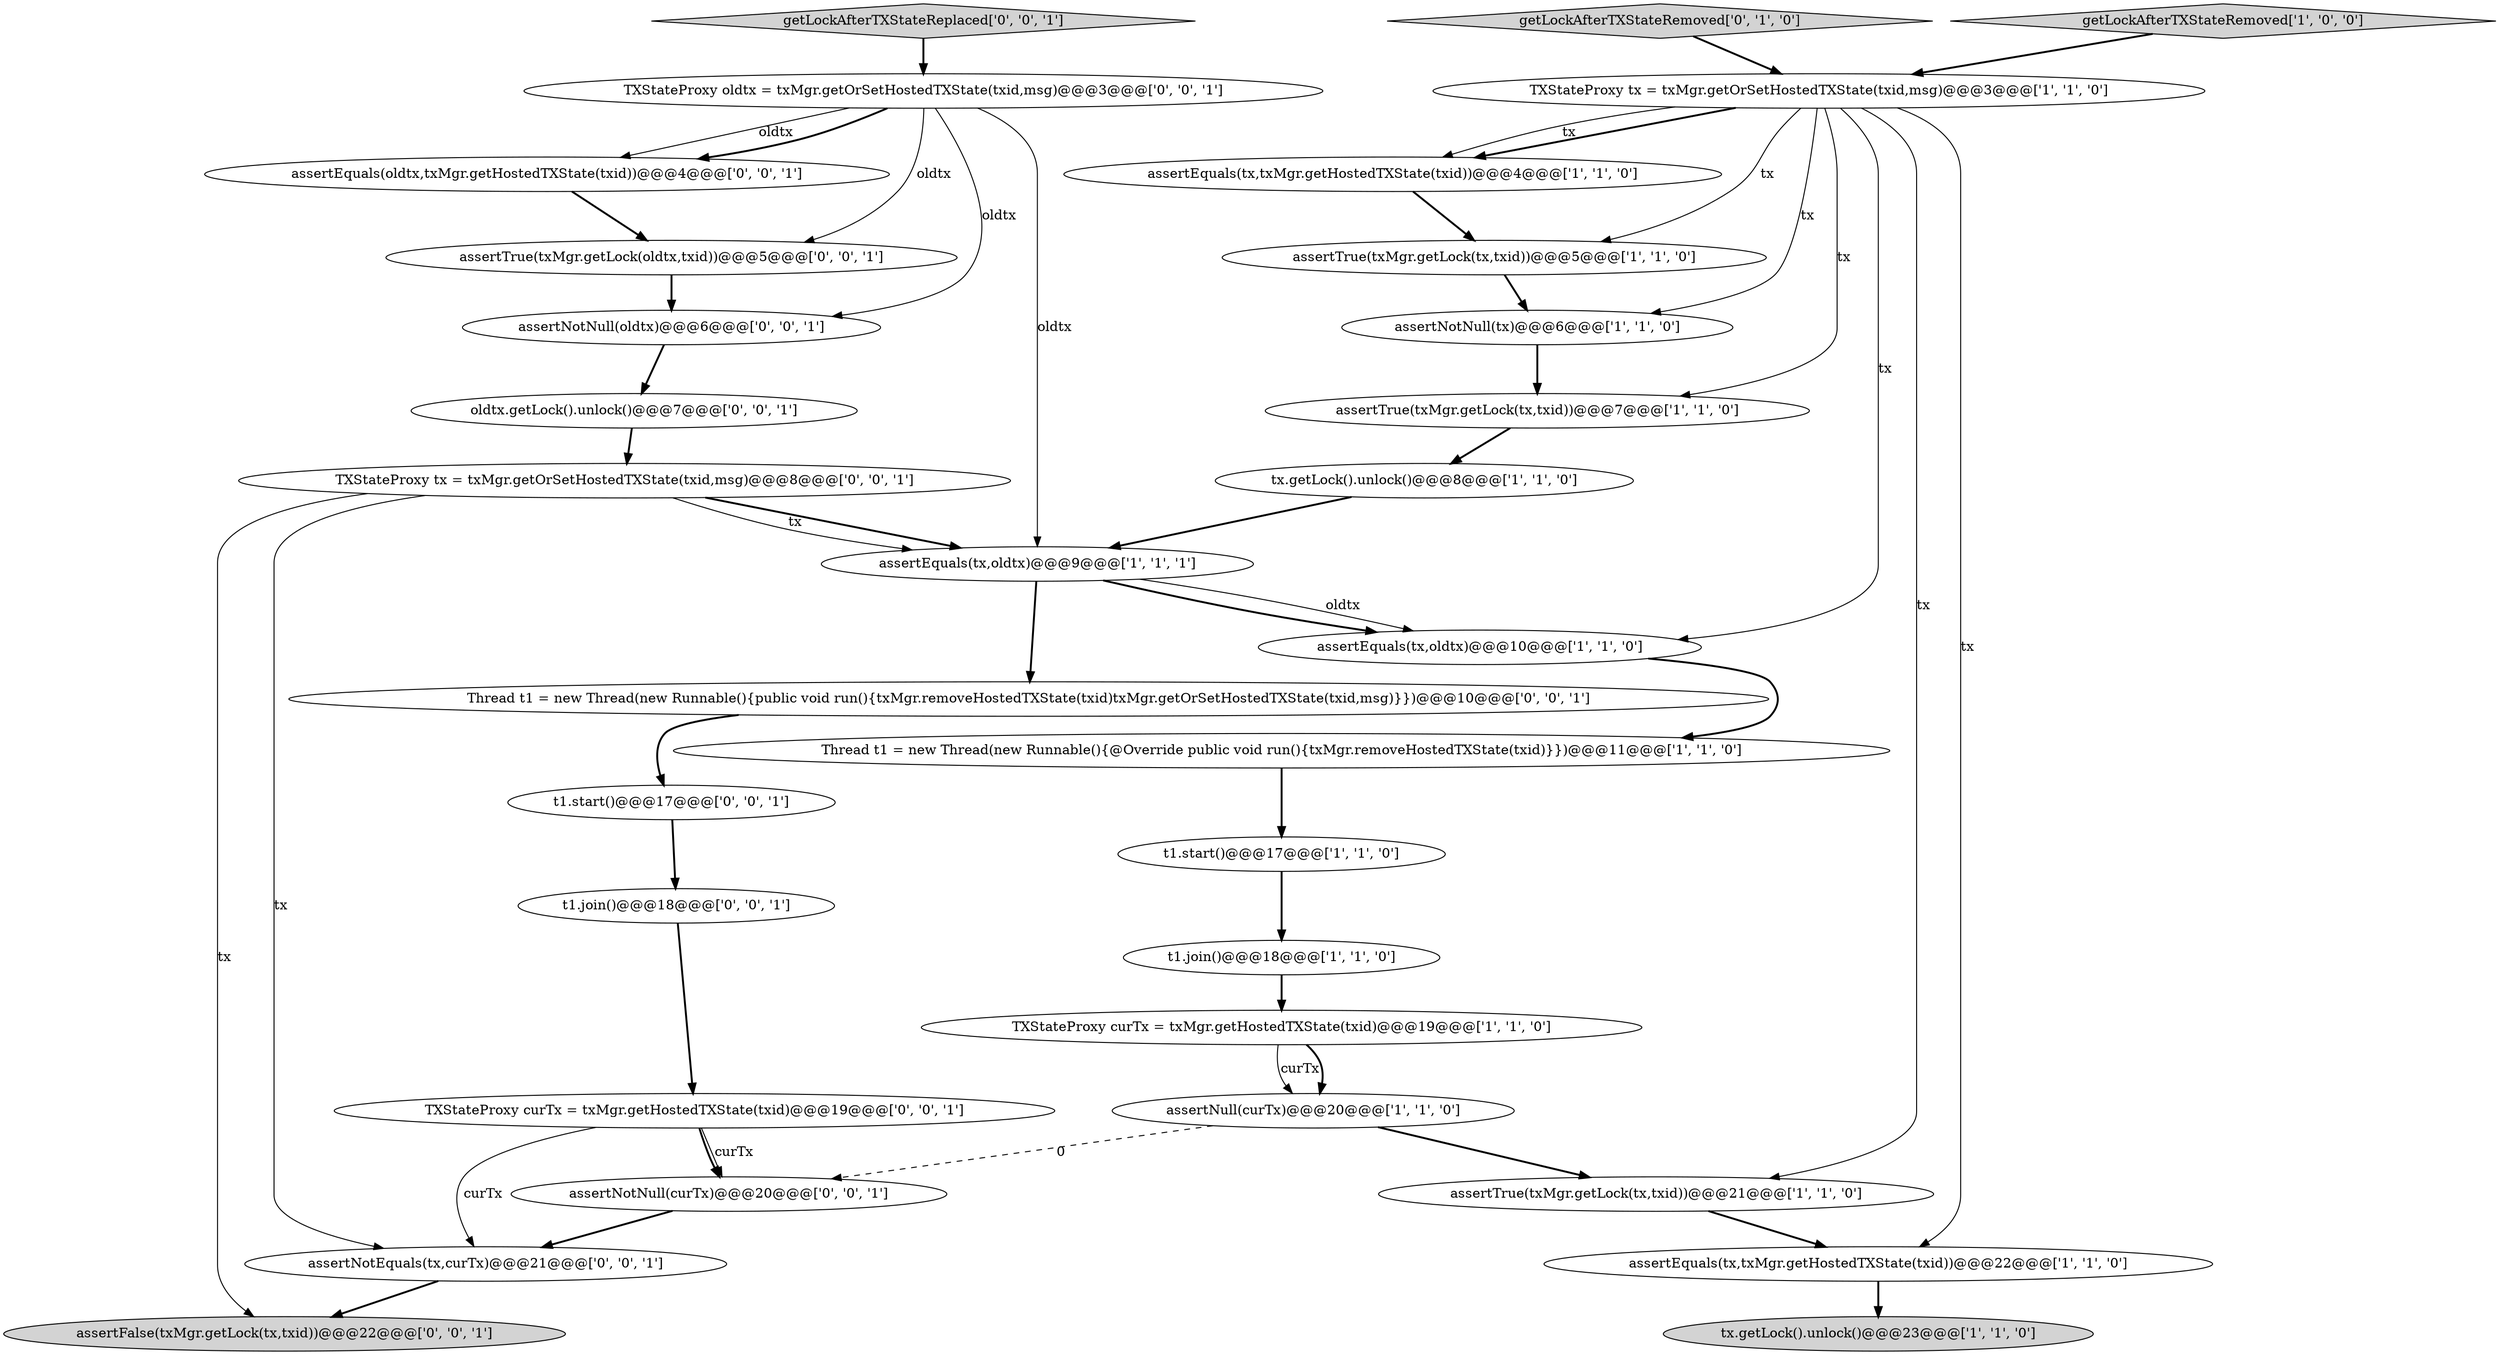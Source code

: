 digraph {
20 [style = filled, label = "getLockAfterTXStateReplaced['0', '0', '1']", fillcolor = lightgray, shape = diamond image = "AAA0AAABBB3BBB"];
16 [style = filled, label = "assertTrue(txMgr.getLock(tx,txid))@@@21@@@['1', '1', '0']", fillcolor = white, shape = ellipse image = "AAA0AAABBB1BBB"];
12 [style = filled, label = "Thread t1 = new Thread(new Runnable(){@Override public void run(){txMgr.removeHostedTXState(txid)}})@@@11@@@['1', '1', '0']", fillcolor = white, shape = ellipse image = "AAA0AAABBB1BBB"];
26 [style = filled, label = "Thread t1 = new Thread(new Runnable(){public void run(){txMgr.removeHostedTXState(txid)txMgr.getOrSetHostedTXState(txid,msg)}})@@@10@@@['0', '0', '1']", fillcolor = white, shape = ellipse image = "AAA0AAABBB3BBB"];
23 [style = filled, label = "assertNotNull(curTx)@@@20@@@['0', '0', '1']", fillcolor = white, shape = ellipse image = "AAA0AAABBB3BBB"];
13 [style = filled, label = "assertEquals(tx,oldtx)@@@9@@@['1', '1', '1']", fillcolor = white, shape = ellipse image = "AAA0AAABBB1BBB"];
25 [style = filled, label = "TXStateProxy tx = txMgr.getOrSetHostedTXState(txid,msg)@@@8@@@['0', '0', '1']", fillcolor = white, shape = ellipse image = "AAA0AAABBB3BBB"];
5 [style = filled, label = "TXStateProxy curTx = txMgr.getHostedTXState(txid)@@@19@@@['1', '1', '0']", fillcolor = white, shape = ellipse image = "AAA0AAABBB1BBB"];
14 [style = filled, label = "getLockAfterTXStateRemoved['1', '0', '0']", fillcolor = lightgray, shape = diamond image = "AAA0AAABBB1BBB"];
7 [style = filled, label = "t1.join()@@@18@@@['1', '1', '0']", fillcolor = white, shape = ellipse image = "AAA0AAABBB1BBB"];
4 [style = filled, label = "tx.getLock().unlock()@@@23@@@['1', '1', '0']", fillcolor = lightgray, shape = ellipse image = "AAA0AAABBB1BBB"];
27 [style = filled, label = "assertNotEquals(tx,curTx)@@@21@@@['0', '0', '1']", fillcolor = white, shape = ellipse image = "AAA0AAABBB3BBB"];
2 [style = filled, label = "TXStateProxy tx = txMgr.getOrSetHostedTXState(txid,msg)@@@3@@@['1', '1', '0']", fillcolor = white, shape = ellipse image = "AAA0AAABBB1BBB"];
6 [style = filled, label = "assertTrue(txMgr.getLock(tx,txid))@@@5@@@['1', '1', '0']", fillcolor = white, shape = ellipse image = "AAA0AAABBB1BBB"];
8 [style = filled, label = "assertNotNull(tx)@@@6@@@['1', '1', '0']", fillcolor = white, shape = ellipse image = "AAA0AAABBB1BBB"];
21 [style = filled, label = "assertEquals(oldtx,txMgr.getHostedTXState(txid))@@@4@@@['0', '0', '1']", fillcolor = white, shape = ellipse image = "AAA0AAABBB3BBB"];
15 [style = filled, label = "assertTrue(txMgr.getLock(tx,txid))@@@7@@@['1', '1', '0']", fillcolor = white, shape = ellipse image = "AAA0AAABBB1BBB"];
30 [style = filled, label = "TXStateProxy oldtx = txMgr.getOrSetHostedTXState(txid,msg)@@@3@@@['0', '0', '1']", fillcolor = white, shape = ellipse image = "AAA0AAABBB3BBB"];
18 [style = filled, label = "t1.join()@@@18@@@['0', '0', '1']", fillcolor = white, shape = ellipse image = "AAA0AAABBB3BBB"];
11 [style = filled, label = "t1.start()@@@17@@@['1', '1', '0']", fillcolor = white, shape = ellipse image = "AAA0AAABBB1BBB"];
10 [style = filled, label = "assertEquals(tx,txMgr.getHostedTXState(txid))@@@22@@@['1', '1', '0']", fillcolor = white, shape = ellipse image = "AAA0AAABBB1BBB"];
28 [style = filled, label = "assertTrue(txMgr.getLock(oldtx,txid))@@@5@@@['0', '0', '1']", fillcolor = white, shape = ellipse image = "AAA0AAABBB3BBB"];
22 [style = filled, label = "t1.start()@@@17@@@['0', '0', '1']", fillcolor = white, shape = ellipse image = "AAA0AAABBB3BBB"];
17 [style = filled, label = "getLockAfterTXStateRemoved['0', '1', '0']", fillcolor = lightgray, shape = diamond image = "AAA0AAABBB2BBB"];
19 [style = filled, label = "oldtx.getLock().unlock()@@@7@@@['0', '0', '1']", fillcolor = white, shape = ellipse image = "AAA0AAABBB3BBB"];
1 [style = filled, label = "tx.getLock().unlock()@@@8@@@['1', '1', '0']", fillcolor = white, shape = ellipse image = "AAA0AAABBB1BBB"];
31 [style = filled, label = "TXStateProxy curTx = txMgr.getHostedTXState(txid)@@@19@@@['0', '0', '1']", fillcolor = white, shape = ellipse image = "AAA0AAABBB3BBB"];
9 [style = filled, label = "assertEquals(tx,oldtx)@@@10@@@['1', '1', '0']", fillcolor = white, shape = ellipse image = "AAA0AAABBB1BBB"];
0 [style = filled, label = "assertNull(curTx)@@@20@@@['1', '1', '0']", fillcolor = white, shape = ellipse image = "AAA0AAABBB1BBB"];
3 [style = filled, label = "assertEquals(tx,txMgr.getHostedTXState(txid))@@@4@@@['1', '1', '0']", fillcolor = white, shape = ellipse image = "AAA0AAABBB1BBB"];
24 [style = filled, label = "assertNotNull(oldtx)@@@6@@@['0', '0', '1']", fillcolor = white, shape = ellipse image = "AAA0AAABBB3BBB"];
29 [style = filled, label = "assertFalse(txMgr.getLock(tx,txid))@@@22@@@['0', '0', '1']", fillcolor = lightgray, shape = ellipse image = "AAA0AAABBB3BBB"];
31->27 [style = solid, label="curTx"];
18->31 [style = bold, label=""];
0->16 [style = bold, label=""];
31->23 [style = bold, label=""];
24->19 [style = bold, label=""];
8->15 [style = bold, label=""];
25->27 [style = solid, label="tx"];
23->27 [style = bold, label=""];
2->6 [style = solid, label="tx"];
2->10 [style = solid, label="tx"];
16->10 [style = bold, label=""];
25->13 [style = bold, label=""];
0->23 [style = dashed, label="0"];
2->3 [style = bold, label=""];
2->16 [style = solid, label="tx"];
30->21 [style = solid, label="oldtx"];
2->9 [style = solid, label="tx"];
12->11 [style = bold, label=""];
3->6 [style = bold, label=""];
5->0 [style = solid, label="curTx"];
2->15 [style = solid, label="tx"];
25->13 [style = solid, label="tx"];
1->13 [style = bold, label=""];
31->23 [style = solid, label="curTx"];
19->25 [style = bold, label=""];
21->28 [style = bold, label=""];
26->22 [style = bold, label=""];
7->5 [style = bold, label=""];
30->21 [style = bold, label=""];
22->18 [style = bold, label=""];
17->2 [style = bold, label=""];
5->0 [style = bold, label=""];
2->3 [style = solid, label="tx"];
30->28 [style = solid, label="oldtx"];
13->26 [style = bold, label=""];
30->13 [style = solid, label="oldtx"];
6->8 [style = bold, label=""];
10->4 [style = bold, label=""];
28->24 [style = bold, label=""];
25->29 [style = solid, label="tx"];
14->2 [style = bold, label=""];
30->24 [style = solid, label="oldtx"];
2->8 [style = solid, label="tx"];
13->9 [style = solid, label="oldtx"];
13->9 [style = bold, label=""];
9->12 [style = bold, label=""];
27->29 [style = bold, label=""];
20->30 [style = bold, label=""];
11->7 [style = bold, label=""];
15->1 [style = bold, label=""];
}
